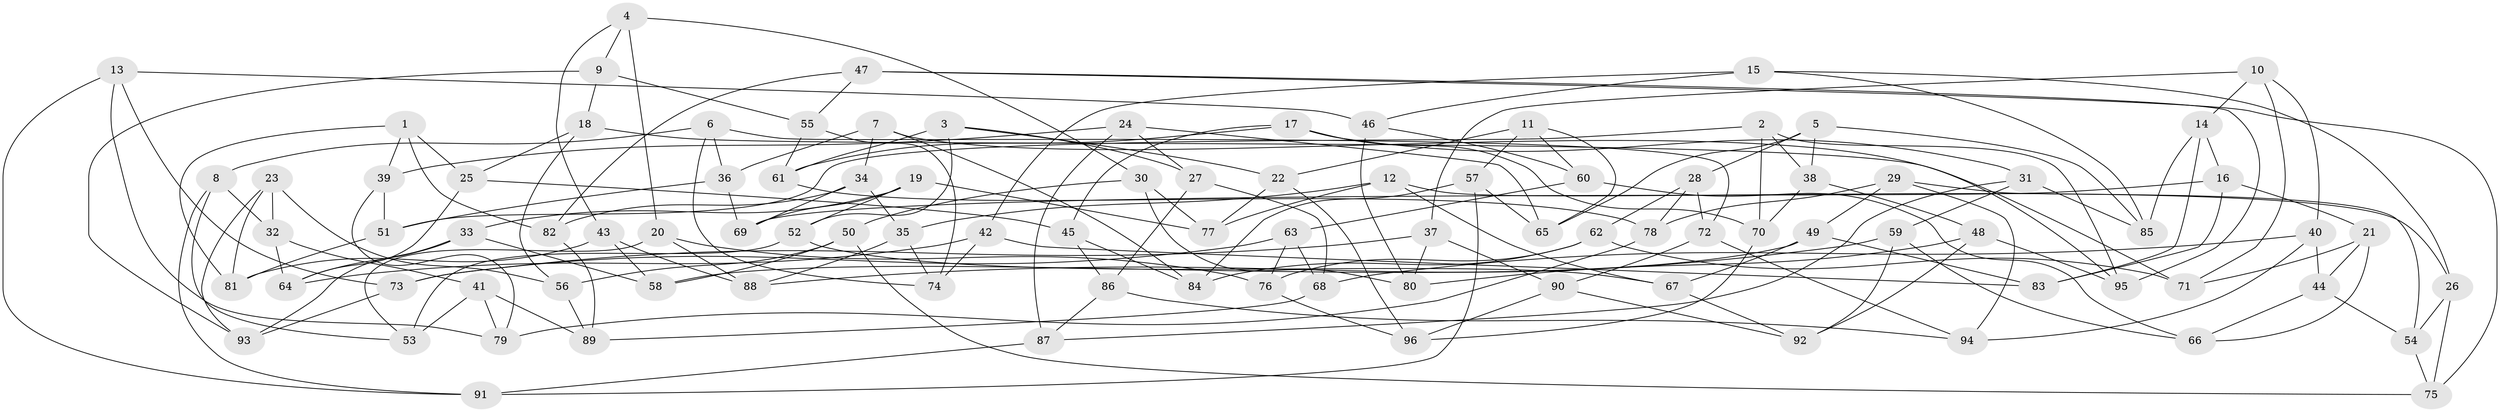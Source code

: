 // coarse degree distribution, {5: 0.25, 6: 0.10714285714285714, 3: 0.17857142857142858, 4: 0.07142857142857142, 7: 0.10714285714285714, 8: 0.14285714285714285, 2: 0.03571428571428571, 10: 0.03571428571428571, 12: 0.03571428571428571, 11: 0.03571428571428571}
// Generated by graph-tools (version 1.1) at 2025/02/03/04/25 22:02:08]
// undirected, 96 vertices, 192 edges
graph export_dot {
graph [start="1"]
  node [color=gray90,style=filled];
  1;
  2;
  3;
  4;
  5;
  6;
  7;
  8;
  9;
  10;
  11;
  12;
  13;
  14;
  15;
  16;
  17;
  18;
  19;
  20;
  21;
  22;
  23;
  24;
  25;
  26;
  27;
  28;
  29;
  30;
  31;
  32;
  33;
  34;
  35;
  36;
  37;
  38;
  39;
  40;
  41;
  42;
  43;
  44;
  45;
  46;
  47;
  48;
  49;
  50;
  51;
  52;
  53;
  54;
  55;
  56;
  57;
  58;
  59;
  60;
  61;
  62;
  63;
  64;
  65;
  66;
  67;
  68;
  69;
  70;
  71;
  72;
  73;
  74;
  75;
  76;
  77;
  78;
  79;
  80;
  81;
  82;
  83;
  84;
  85;
  86;
  87;
  88;
  89;
  90;
  91;
  92;
  93;
  94;
  95;
  96;
  1 -- 82;
  1 -- 81;
  1 -- 25;
  1 -- 39;
  2 -- 95;
  2 -- 70;
  2 -- 38;
  2 -- 51;
  3 -- 27;
  3 -- 61;
  3 -- 52;
  3 -- 22;
  4 -- 43;
  4 -- 30;
  4 -- 9;
  4 -- 20;
  5 -- 38;
  5 -- 85;
  5 -- 28;
  5 -- 65;
  6 -- 8;
  6 -- 74;
  6 -- 72;
  6 -- 36;
  7 -- 84;
  7 -- 36;
  7 -- 34;
  7 -- 95;
  8 -- 53;
  8 -- 91;
  8 -- 32;
  9 -- 93;
  9 -- 55;
  9 -- 18;
  10 -- 37;
  10 -- 14;
  10 -- 71;
  10 -- 40;
  11 -- 22;
  11 -- 57;
  11 -- 65;
  11 -- 60;
  12 -- 35;
  12 -- 67;
  12 -- 26;
  12 -- 77;
  13 -- 73;
  13 -- 79;
  13 -- 46;
  13 -- 91;
  14 -- 85;
  14 -- 83;
  14 -- 16;
  15 -- 85;
  15 -- 42;
  15 -- 46;
  15 -- 26;
  16 -- 83;
  16 -- 21;
  16 -- 69;
  17 -- 31;
  17 -- 45;
  17 -- 61;
  17 -- 70;
  18 -- 56;
  18 -- 71;
  18 -- 25;
  19 -- 69;
  19 -- 77;
  19 -- 33;
  19 -- 52;
  20 -- 53;
  20 -- 88;
  20 -- 76;
  21 -- 71;
  21 -- 66;
  21 -- 44;
  22 -- 77;
  22 -- 96;
  23 -- 81;
  23 -- 56;
  23 -- 93;
  23 -- 32;
  24 -- 65;
  24 -- 87;
  24 -- 27;
  24 -- 39;
  25 -- 64;
  25 -- 45;
  26 -- 54;
  26 -- 75;
  27 -- 68;
  27 -- 86;
  28 -- 62;
  28 -- 72;
  28 -- 78;
  29 -- 54;
  29 -- 94;
  29 -- 49;
  29 -- 78;
  30 -- 80;
  30 -- 50;
  30 -- 77;
  31 -- 87;
  31 -- 85;
  31 -- 59;
  32 -- 41;
  32 -- 64;
  33 -- 64;
  33 -- 58;
  33 -- 93;
  34 -- 35;
  34 -- 82;
  34 -- 69;
  35 -- 74;
  35 -- 88;
  36 -- 51;
  36 -- 69;
  37 -- 73;
  37 -- 80;
  37 -- 90;
  38 -- 70;
  38 -- 48;
  39 -- 79;
  39 -- 51;
  40 -- 94;
  40 -- 68;
  40 -- 44;
  41 -- 89;
  41 -- 79;
  41 -- 53;
  42 -- 83;
  42 -- 64;
  42 -- 74;
  43 -- 81;
  43 -- 58;
  43 -- 88;
  44 -- 54;
  44 -- 66;
  45 -- 84;
  45 -- 86;
  46 -- 80;
  46 -- 60;
  47 -- 82;
  47 -- 55;
  47 -- 75;
  47 -- 95;
  48 -- 95;
  48 -- 80;
  48 -- 92;
  49 -- 83;
  49 -- 67;
  49 -- 58;
  50 -- 56;
  50 -- 75;
  50 -- 58;
  51 -- 81;
  52 -- 53;
  52 -- 67;
  54 -- 75;
  55 -- 61;
  55 -- 74;
  56 -- 89;
  57 -- 65;
  57 -- 91;
  57 -- 84;
  59 -- 88;
  59 -- 66;
  59 -- 92;
  60 -- 63;
  60 -- 66;
  61 -- 78;
  62 -- 71;
  62 -- 76;
  62 -- 84;
  63 -- 76;
  63 -- 73;
  63 -- 68;
  67 -- 92;
  68 -- 89;
  70 -- 96;
  72 -- 90;
  72 -- 94;
  73 -- 93;
  76 -- 96;
  78 -- 79;
  82 -- 89;
  86 -- 94;
  86 -- 87;
  87 -- 91;
  90 -- 96;
  90 -- 92;
}
